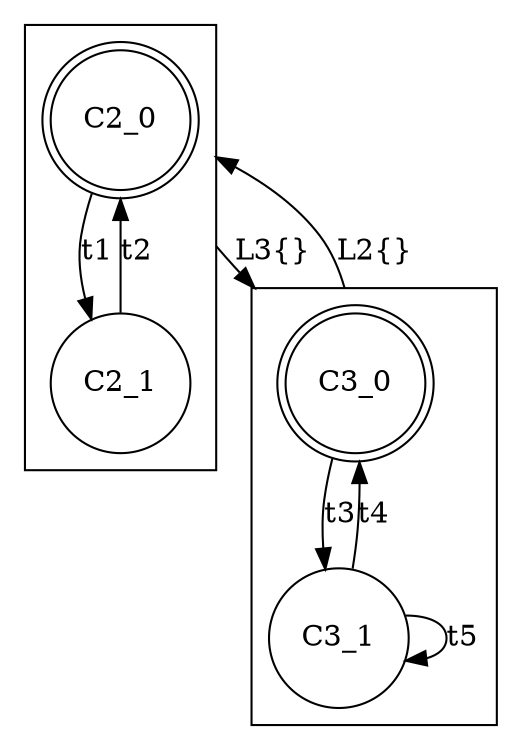 digraph e {
size="8,5"
compound=true
subgraph cluster2 {node [shape=doublecircle]; C2_0;
node [shape=circle];
C2_0 -> C2_1 [label="t1"];
C2_1 -> C2_0 [label="t2"];
}
subgraph cluster3 {node [shape=doublecircle]; C3_0;
node [shape=circle];
C3_0 -> C3_1 [label="t3"];
C3_1 -> C3_0 [label="t4"];
C3_1 -> C3_1 [label="t5"];
}
C3_0 -> C2_0 [ltail=cluster3 lhead=cluster2 label="L2{}"];
C2_0 -> C3_0 [ltail=cluster2 lhead=cluster3 label="L3{}"];
}
